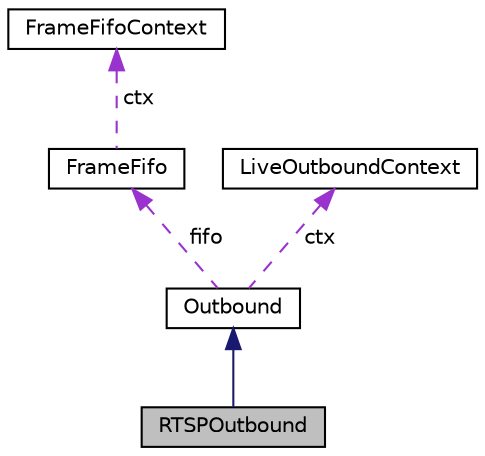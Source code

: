 digraph "RTSPOutbound"
{
  edge [fontname="Helvetica",fontsize="10",labelfontname="Helvetica",labelfontsize="10"];
  node [fontname="Helvetica",fontsize="10",shape=record];
  Node2 [label="RTSPOutbound",height=0.2,width=0.4,color="black", fillcolor="grey75", style="filled", fontcolor="black"];
  Node3 -> Node2 [dir="back",color="midnightblue",fontsize="10",style="solid",fontname="Helvetica"];
  Node3 [label="Outbound",height=0.2,width=0.4,color="black", fillcolor="white", style="filled",URL="$classOutbound.html",tooltip="A base class that unifies all kinds of outgoing streams (i.e. "];
  Node4 -> Node3 [dir="back",color="darkorchid3",fontsize="10",style="dashed",label=" fifo" ,fontname="Helvetica"];
  Node4 [label="FrameFifo",height=0.2,width=0.4,color="black", fillcolor="white", style="filled",URL="$classFrameFifo.html",tooltip="A thread-safe combination of a fifo (first-in-first-out) queue and an associated stack. "];
  Node5 -> Node4 [dir="back",color="darkorchid3",fontsize="10",style="dashed",label=" ctx" ,fontname="Helvetica"];
  Node5 [label="FrameFifoContext",height=0.2,width=0.4,color="black", fillcolor="white", style="filled",URL="$structFrameFifoContext.html",tooltip="Describes the stack structure and fifo behaviour for a FrameFifo. "];
  Node6 -> Node3 [dir="back",color="darkorchid3",fontsize="10",style="dashed",label=" ctx" ,fontname="Helvetica"];
  Node6 [label="LiveOutboundContext",height=0.2,width=0.4,color="black", fillcolor="white", style="filled",URL="$structLiveOutboundContext.html",tooltip="Same as LiveConnectionContext, but for outbound streams (i.e. "];
}
